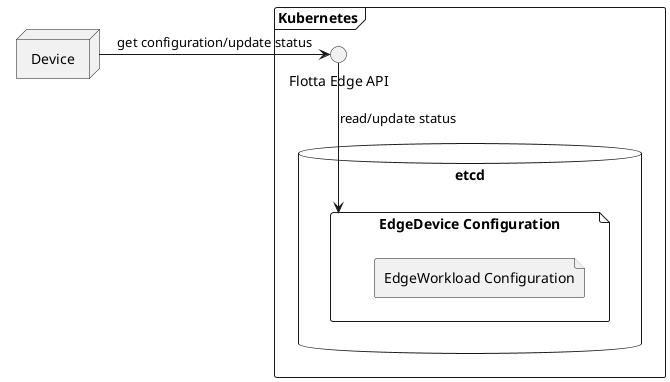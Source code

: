 @startuml
'https://plantuml.com/deployment-diagram

frame Kubernetes {
    interface "Flotta Edge API" as edgeAPI
    database etcd {
        file "EdgeDevice Configuration" as device {
            file "EdgeWorkload Configuration" as workload
        }
    }
}

node Device {
}

edgeAPI -down-> device: read/update status

Device -right-> edgeAPI: get configuration/update status

@enduml